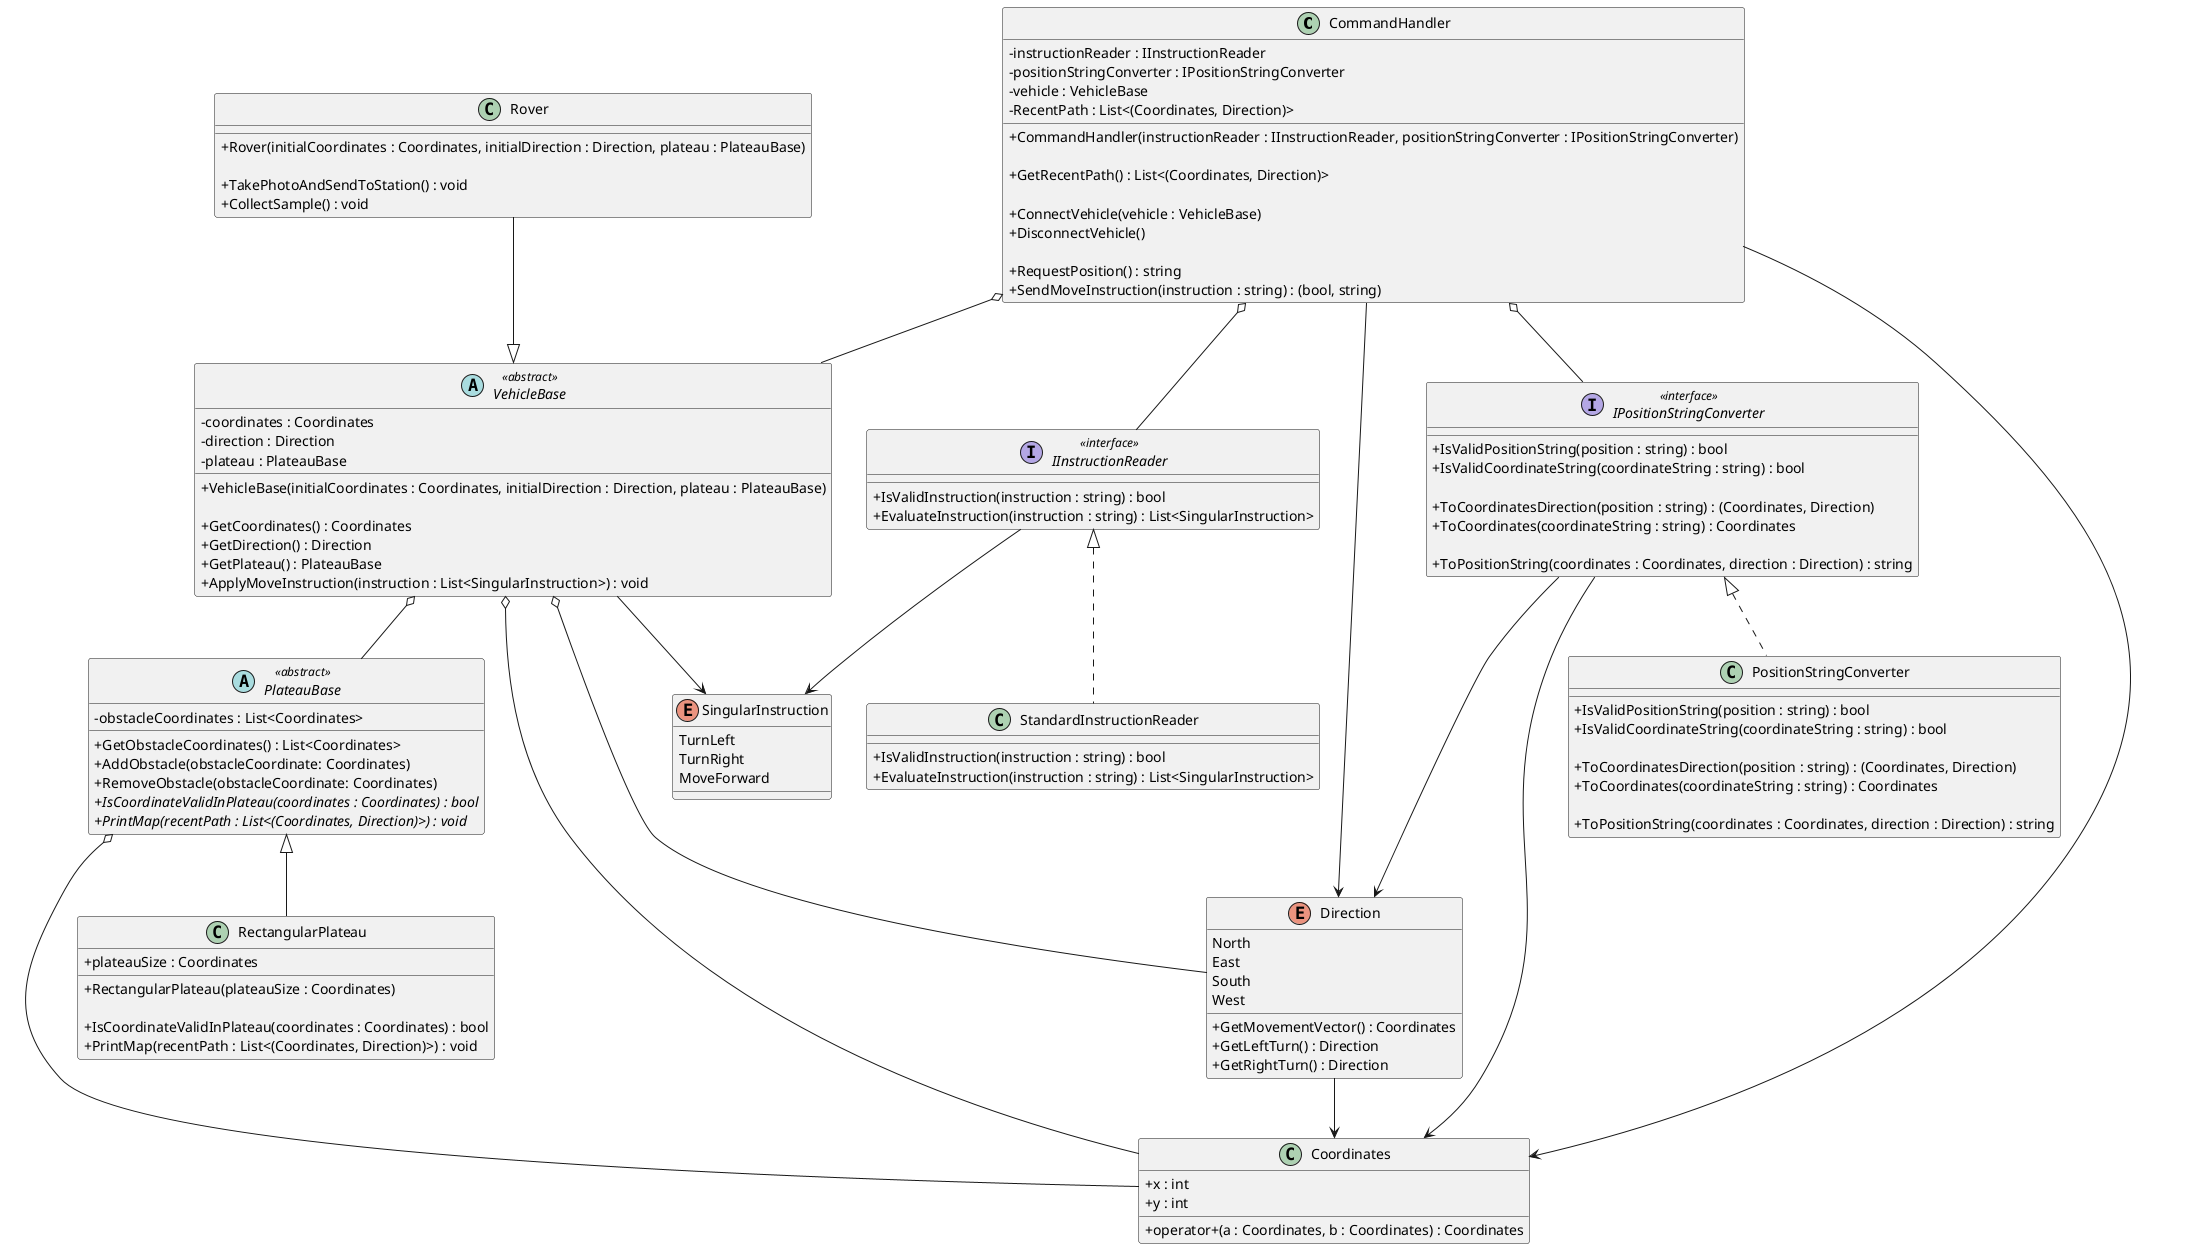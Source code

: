 @startuml "Mars Rover Challenge"
skinparam classAttributeIconSize 0

class CommandHandler
{
  - instructionReader : IInstructionReader
  - positionStringConverter : IPositionStringConverter
  - vehicle : VehicleBase
  - RecentPath : List<&#40;Coordinates, Direction&#41;>

  + CommandHandler(instructionReader : IInstructionReader, positionStringConverter : IPositionStringConverter)
  
  + GetRecentPath() : List<(Coordinates, Direction)>

  + ConnectVehicle(vehicle : VehicleBase)
  + DisconnectVehicle()

  + RequestPosition() : string
  + SendMoveInstruction(instruction : string) : (bool, string)
}

interface IInstructionReader <<interface>>
{
  + IsValidInstruction(instruction : string) : bool
  + EvaluateInstruction(instruction : string) : List<SingularInstruction>
}

enum SingularInstruction
{
  TurnLeft
  TurnRight
  MoveForward
}

class StandardInstructionReader
{
  + IsValidInstruction(instruction : string) : bool
  + EvaluateInstruction(instruction : string) : List<SingularInstruction>
}

abstract PlateauBase <<abstract>>
{
  - obstacleCoordinates : List<Coordinates>

  + GetObstacleCoordinates() : List<Coordinates>
  + AddObstacle(obstacleCoordinate: Coordinates)
  + RemoveObstacle(obstacleCoordinate: Coordinates)
  {abstract} + IsCoordinateValidInPlateau(coordinates : Coordinates) : bool
  {abstract} + PrintMap(recentPath : List<(Coordinates, Direction)>) : void
}

class RectangularPlateau
{
  + plateauSize : Coordinates

  + RectangularPlateau(plateauSize : Coordinates)

  + IsCoordinateValidInPlateau(coordinates : Coordinates) : bool
  + PrintMap(recentPath : List<(Coordinates, Direction)>) : void
}

class Coordinates
{
  + x : int
  + y : int

  + operator+(a : Coordinates, b : Coordinates) : Coordinates
}

enum Direction
{
  North
  East
  South
  West

  + GetMovementVector() : Coordinates
  + GetLeftTurn() : Direction
  + GetRightTurn() : Direction
}

interface IPositionStringConverter <<interface>>
{
  + IsValidPositionString(position : string) : bool
  + IsValidCoordinateString(coordinateString : string) : bool

  + ToCoordinatesDirection(position : string) : (Coordinates, Direction)
  + ToCoordinates(coordinateString : string) : Coordinates

  + ToPositionString(coordinates : Coordinates, direction : Direction) : string
}

class PositionStringConverter
{
  + IsValidPositionString(position : string) : bool
  + IsValidCoordinateString(coordinateString : string) : bool

  + ToCoordinatesDirection(position : string) : (Coordinates, Direction)
  + ToCoordinates(coordinateString : string) : Coordinates

  + ToPositionString(coordinates : Coordinates, direction : Direction) : string
}

class Rover
{
  + Rover(initialCoordinates : Coordinates, initialDirection : Direction, plateau : PlateauBase)

  + TakePhotoAndSendToStation() : void
  + CollectSample() : void
}

abstract VehicleBase <<abstract>>
{
  - coordinates : Coordinates
  - direction : Direction
  - plateau : PlateauBase

  + VehicleBase(initialCoordinates : Coordinates, initialDirection : Direction, plateau : PlateauBase)

  + GetCoordinates() : Coordinates
  + GetDirection() : Direction
  + GetPlateau() : PlateauBase
  + ApplyMoveInstruction(instruction : List<SingularInstruction>) : void
}

CommandHandler o-- IInstructionReader
CommandHandler o-- IPositionStringConverter
CommandHandler o-- VehicleBase
CommandHandler -----> Coordinates
CommandHandler ----> Direction

IInstructionReader --> SingularInstruction
IInstructionReader <|.. StandardInstructionReader 

VehicleBase <|-u- Rover
VehicleBase --> SingularInstruction
VehicleBase o--- Direction
VehicleBase o---- Coordinates
VehicleBase o-- PlateauBase

IPositionStringConverter <|.. PositionStringConverter
IPositionStringConverter ---> Direction
IPositionStringConverter ----> Coordinates

PlateauBase <|-- RectangularPlateau
PlateauBase o--- Coordinates

Direction --> Coordinates 

@enduml